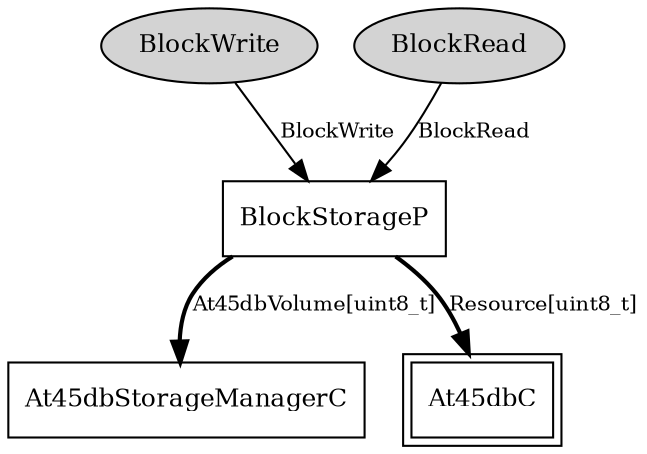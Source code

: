 digraph "tos.chips.at45db.BlockStorageC" {
  n0x2ace83a48ad8 [shape=ellipse, style=filled, label="BlockWrite", fontsize=12];
  "BlockStorageP" [fontsize=12, shape=box, URL="../chtml/tos.chips.at45db.BlockStorageP.html"];
  n0x2ace83a458e8 [shape=ellipse, style=filled, label="BlockRead", fontsize=12];
  "BlockStorageP" [fontsize=12, shape=box, URL="../chtml/tos.chips.at45db.BlockStorageP.html"];
  "BlockStorageP" [fontsize=12, shape=box, URL="../chtml/tos.chips.at45db.BlockStorageP.html"];
  "At45dbStorageManagerC" [fontsize=12, shape=box, URL="../chtml/tos.chips.at45db.At45dbStorageManagerC.html"];
  "BlockStorageP" [fontsize=12, shape=box, URL="../chtml/tos.chips.at45db.BlockStorageP.html"];
  "At45dbC" [fontsize=12, shape=box,peripheries=2, URL="../chtml/tos.chips.at45db.At45dbC.html"];
  "n0x2ace83a48ad8" -> "BlockStorageP" [label="BlockWrite", URL="../ihtml/tos.interfaces.BlockWrite.html", fontsize=10];
  "n0x2ace83a458e8" -> "BlockStorageP" [label="BlockRead", URL="../ihtml/tos.interfaces.BlockRead.html", fontsize=10];
  "BlockStorageP" -> "At45dbStorageManagerC" [label="At45dbVolume[uint8_t]", style=bold, URL="../ihtml/tos.chips.at45db.At45dbVolume.html", fontsize=10];
  "BlockStorageP" -> "At45dbC" [label="Resource[uint8_t]", style=bold, URL="../ihtml/tos.interfaces.Resource.html", fontsize=10];
}
